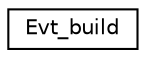 digraph "Graphical Class Hierarchy"
{
 // LATEX_PDF_SIZE
  edge [fontname="Helvetica",fontsize="10",labelfontname="Helvetica",labelfontsize="10"];
  node [fontname="Helvetica",fontsize="10",shape=record];
  rankdir="LR";
  Node0 [label="Evt_build",height=0.2,width=0.4,color="black", fillcolor="white", style="filled",URL="$class_evt__build.html",tooltip=" "];
}
